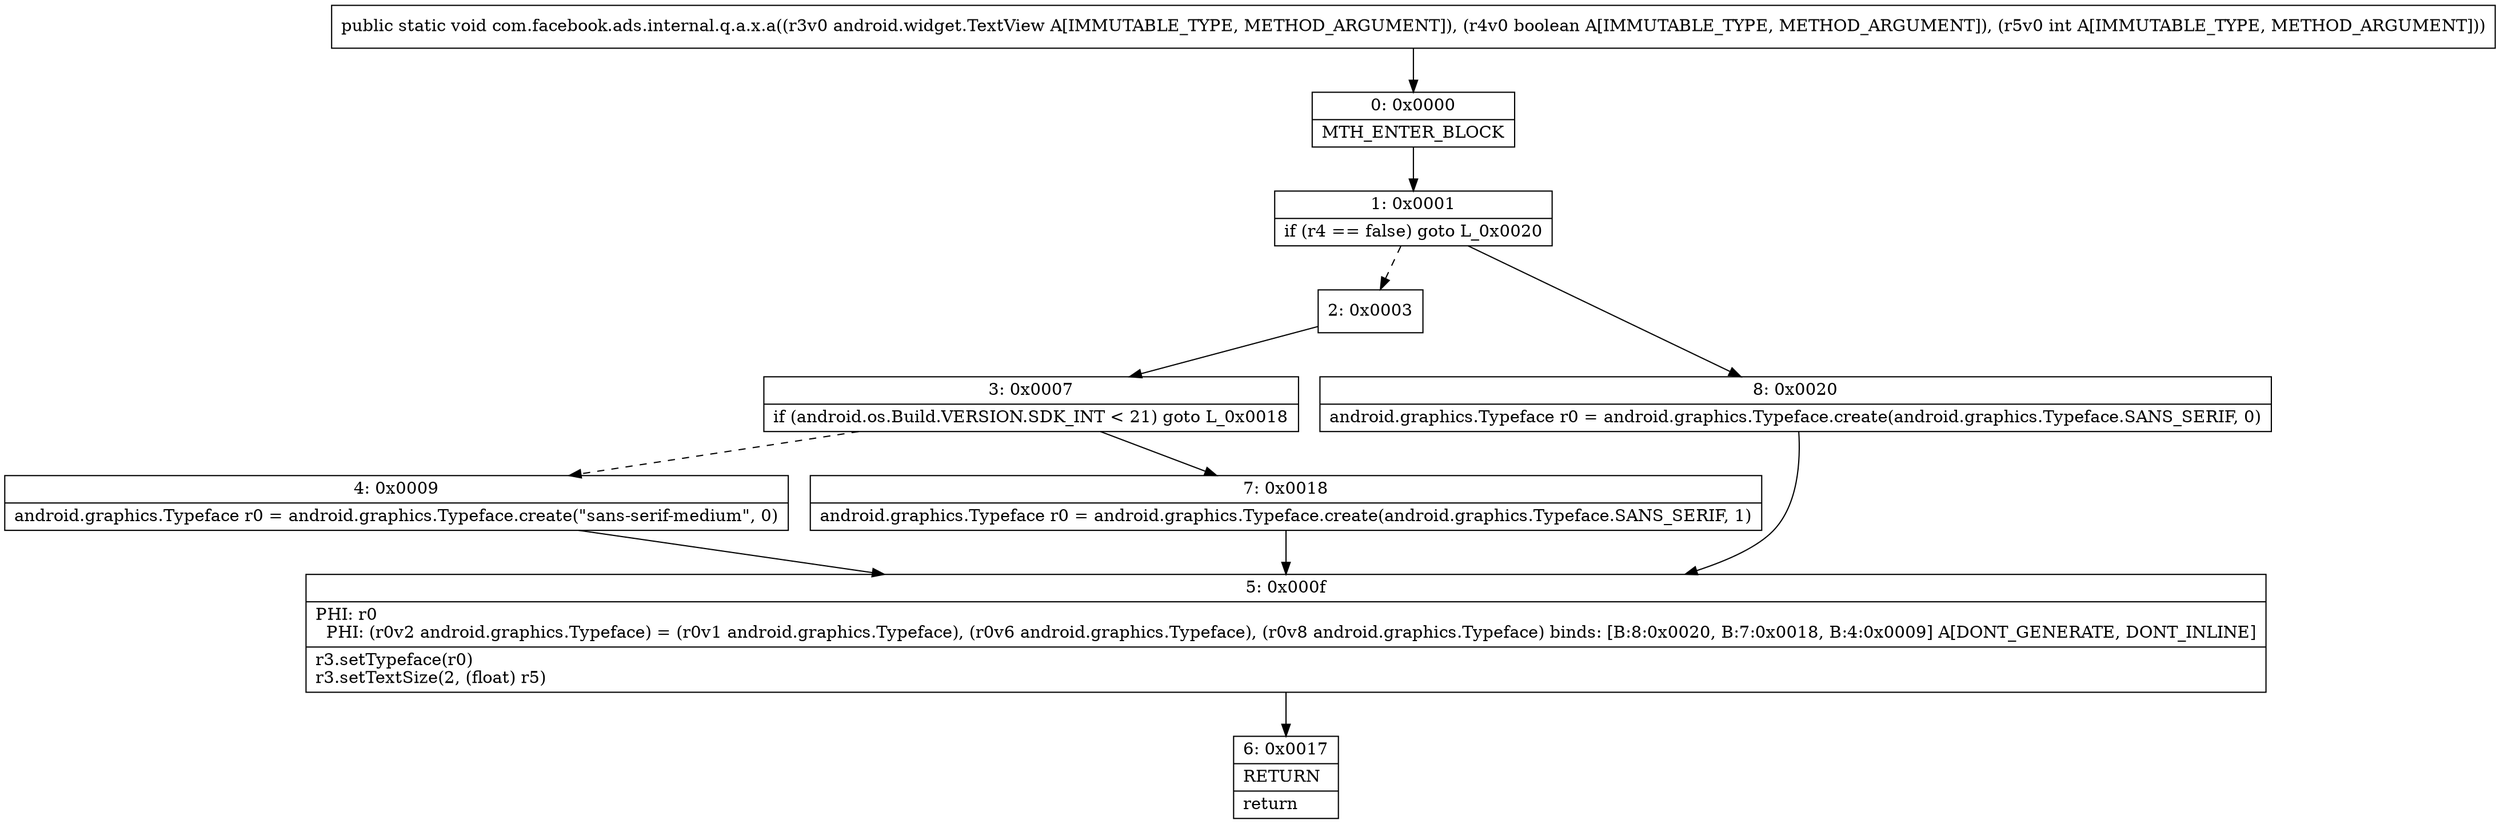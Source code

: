 digraph "CFG forcom.facebook.ads.internal.q.a.x.a(Landroid\/widget\/TextView;ZI)V" {
Node_0 [shape=record,label="{0\:\ 0x0000|MTH_ENTER_BLOCK\l}"];
Node_1 [shape=record,label="{1\:\ 0x0001|if (r4 == false) goto L_0x0020\l}"];
Node_2 [shape=record,label="{2\:\ 0x0003}"];
Node_3 [shape=record,label="{3\:\ 0x0007|if (android.os.Build.VERSION.SDK_INT \< 21) goto L_0x0018\l}"];
Node_4 [shape=record,label="{4\:\ 0x0009|android.graphics.Typeface r0 = android.graphics.Typeface.create(\"sans\-serif\-medium\", 0)\l}"];
Node_5 [shape=record,label="{5\:\ 0x000f|PHI: r0 \l  PHI: (r0v2 android.graphics.Typeface) = (r0v1 android.graphics.Typeface), (r0v6 android.graphics.Typeface), (r0v8 android.graphics.Typeface) binds: [B:8:0x0020, B:7:0x0018, B:4:0x0009] A[DONT_GENERATE, DONT_INLINE]\l|r3.setTypeface(r0)\lr3.setTextSize(2, (float) r5)\l}"];
Node_6 [shape=record,label="{6\:\ 0x0017|RETURN\l|return\l}"];
Node_7 [shape=record,label="{7\:\ 0x0018|android.graphics.Typeface r0 = android.graphics.Typeface.create(android.graphics.Typeface.SANS_SERIF, 1)\l}"];
Node_8 [shape=record,label="{8\:\ 0x0020|android.graphics.Typeface r0 = android.graphics.Typeface.create(android.graphics.Typeface.SANS_SERIF, 0)\l}"];
MethodNode[shape=record,label="{public static void com.facebook.ads.internal.q.a.x.a((r3v0 android.widget.TextView A[IMMUTABLE_TYPE, METHOD_ARGUMENT]), (r4v0 boolean A[IMMUTABLE_TYPE, METHOD_ARGUMENT]), (r5v0 int A[IMMUTABLE_TYPE, METHOD_ARGUMENT])) }"];
MethodNode -> Node_0;
Node_0 -> Node_1;
Node_1 -> Node_2[style=dashed];
Node_1 -> Node_8;
Node_2 -> Node_3;
Node_3 -> Node_4[style=dashed];
Node_3 -> Node_7;
Node_4 -> Node_5;
Node_5 -> Node_6;
Node_7 -> Node_5;
Node_8 -> Node_5;
}

